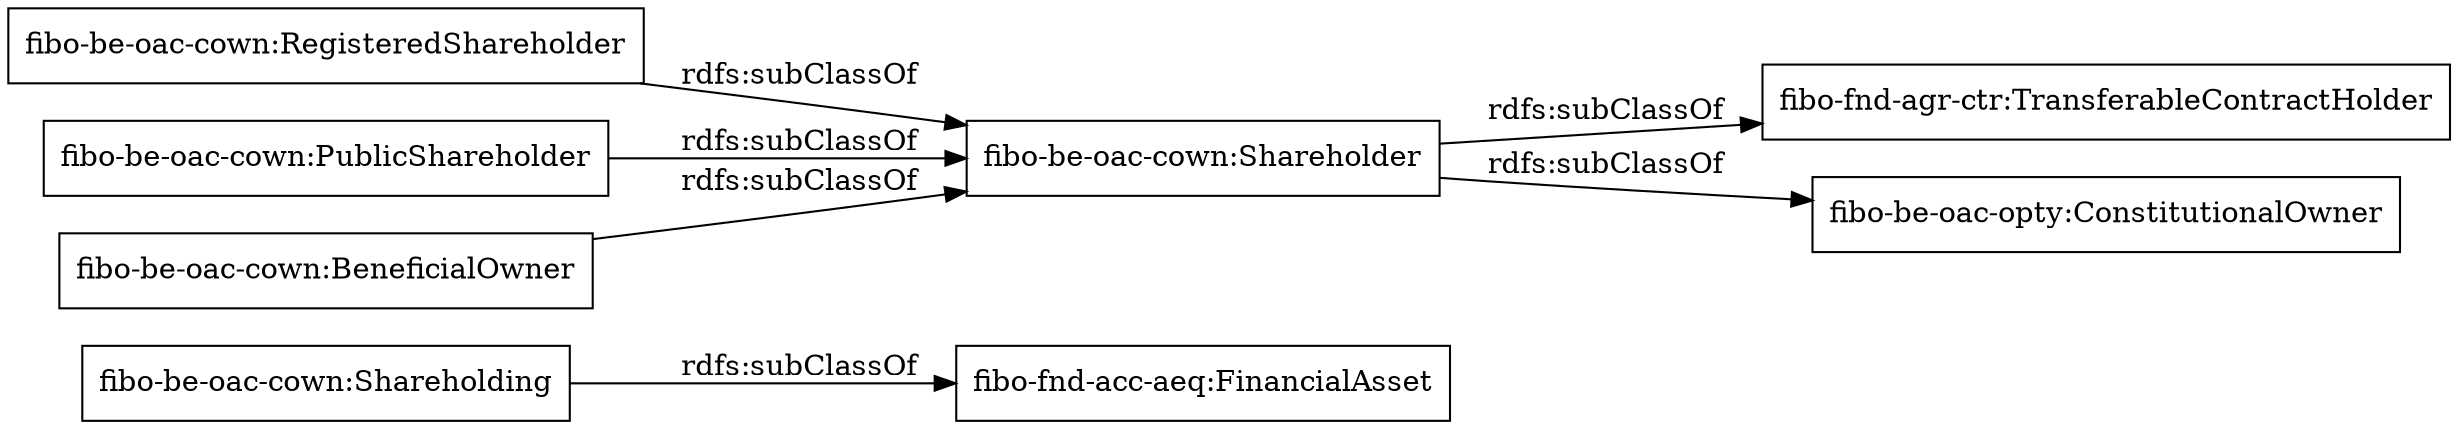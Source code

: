 digraph ar2dtool_diagram { 
rankdir=LR;
size="1000"
node [shape = rectangle, color="black"]; "fibo-be-oac-cown:Shareholding" "fibo-be-oac-cown:Shareholder" "fibo-be-oac-cown:RegisteredShareholder" "fibo-be-oac-cown:PublicShareholder" "fibo-be-oac-cown:BeneficialOwner" ; /*classes style*/
	"fibo-be-oac-cown:BeneficialOwner" -> "fibo-be-oac-cown:Shareholder" [ label = "rdfs:subClassOf" ];
	"fibo-be-oac-cown:PublicShareholder" -> "fibo-be-oac-cown:Shareholder" [ label = "rdfs:subClassOf" ];
	"fibo-be-oac-cown:Shareholder" -> "fibo-fnd-agr-ctr:TransferableContractHolder" [ label = "rdfs:subClassOf" ];
	"fibo-be-oac-cown:Shareholder" -> "fibo-be-oac-opty:ConstitutionalOwner" [ label = "rdfs:subClassOf" ];
	"fibo-be-oac-cown:RegisteredShareholder" -> "fibo-be-oac-cown:Shareholder" [ label = "rdfs:subClassOf" ];
	"fibo-be-oac-cown:Shareholding" -> "fibo-fnd-acc-aeq:FinancialAsset" [ label = "rdfs:subClassOf" ];

}
